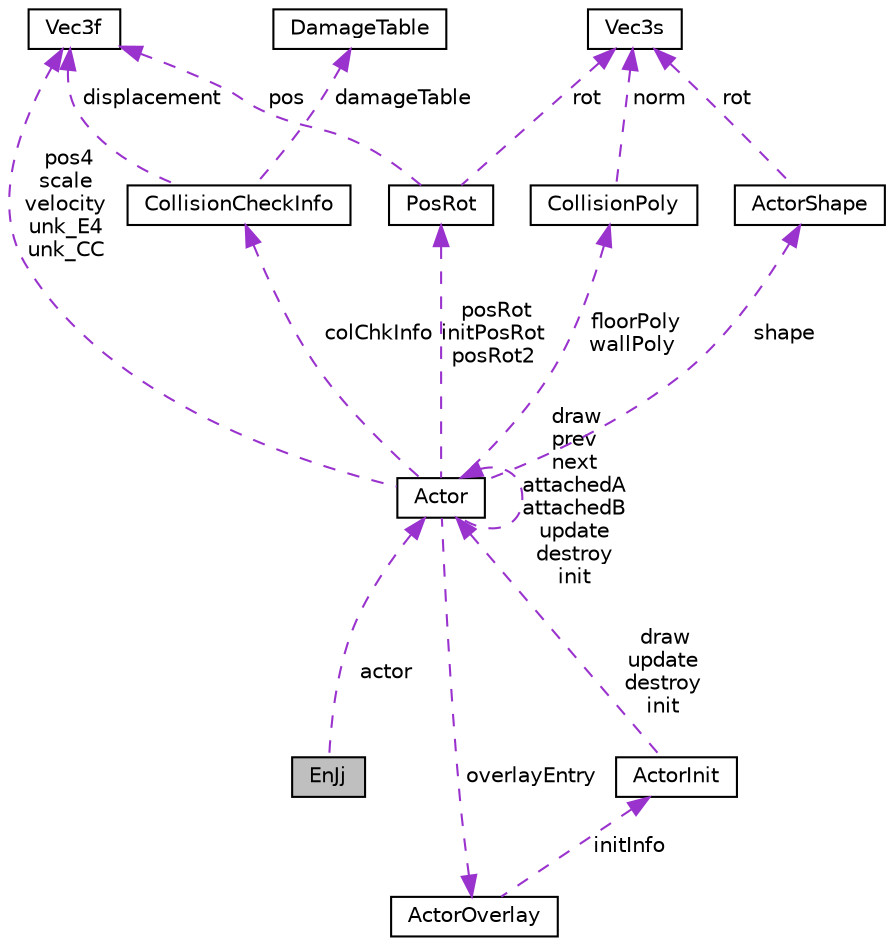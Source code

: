 digraph "EnJj"
{
 // LATEX_PDF_SIZE
  edge [fontname="Helvetica",fontsize="10",labelfontname="Helvetica",labelfontsize="10"];
  node [fontname="Helvetica",fontsize="10",shape=record];
  Node1 [label="EnJj",height=0.2,width=0.4,color="black", fillcolor="grey75", style="filled", fontcolor="black",tooltip=" "];
  Node2 -> Node1 [dir="back",color="darkorchid3",fontsize="10",style="dashed",label=" actor" ,fontname="Helvetica"];
  Node2 [label="Actor",height=0.2,width=0.4,color="black", fillcolor="white", style="filled",URL="$dd/da2/structActor.html",tooltip=" "];
  Node2 -> Node2 [dir="back",color="darkorchid3",fontsize="10",style="dashed",label=" draw\nprev\nnext\nattachedA\nattachedB\nupdate\ndestroy\ninit" ,fontname="Helvetica"];
  Node3 -> Node2 [dir="back",color="darkorchid3",fontsize="10",style="dashed",label=" posRot\ninitPosRot\nposRot2" ,fontname="Helvetica"];
  Node3 [label="PosRot",height=0.2,width=0.4,color="black", fillcolor="white", style="filled",URL="$d5/dba/structPosRot.html",tooltip=" "];
  Node4 -> Node3 [dir="back",color="darkorchid3",fontsize="10",style="dashed",label=" rot" ,fontname="Helvetica"];
  Node4 [label="Vec3s",height=0.2,width=0.4,color="black", fillcolor="white", style="filled",URL="$d8/d79/structVec3s.html",tooltip=" "];
  Node5 -> Node3 [dir="back",color="darkorchid3",fontsize="10",style="dashed",label=" pos" ,fontname="Helvetica"];
  Node5 [label="Vec3f",height=0.2,width=0.4,color="black", fillcolor="white", style="filled",URL="$d0/dc7/structVec3f.html",tooltip=" "];
  Node6 -> Node2 [dir="back",color="darkorchid3",fontsize="10",style="dashed",label=" overlayEntry" ,fontname="Helvetica"];
  Node6 [label="ActorOverlay",height=0.2,width=0.4,color="black", fillcolor="white", style="filled",URL="$d4/d76/structActorOverlay.html",tooltip=" "];
  Node7 -> Node6 [dir="back",color="darkorchid3",fontsize="10",style="dashed",label=" initInfo" ,fontname="Helvetica"];
  Node7 [label="ActorInit",height=0.2,width=0.4,color="black", fillcolor="white", style="filled",URL="$d6/dc9/structActorInit.html",tooltip=" "];
  Node2 -> Node7 [dir="back",color="darkorchid3",fontsize="10",style="dashed",label=" draw\nupdate\ndestroy\ninit" ,fontname="Helvetica"];
  Node8 -> Node2 [dir="back",color="darkorchid3",fontsize="10",style="dashed",label=" shape" ,fontname="Helvetica"];
  Node8 [label="ActorShape",height=0.2,width=0.4,color="black", fillcolor="white", style="filled",URL="$d2/d09/structActorShape.html",tooltip=" "];
  Node4 -> Node8 [dir="back",color="darkorchid3",fontsize="10",style="dashed",label=" rot" ,fontname="Helvetica"];
  Node9 -> Node2 [dir="back",color="darkorchid3",fontsize="10",style="dashed",label=" colChkInfo" ,fontname="Helvetica"];
  Node9 [label="CollisionCheckInfo",height=0.2,width=0.4,color="black", fillcolor="white", style="filled",URL="$d0/d20/structCollisionCheckInfo.html",tooltip=" "];
  Node10 -> Node9 [dir="back",color="darkorchid3",fontsize="10",style="dashed",label=" damageTable" ,fontname="Helvetica"];
  Node10 [label="DamageTable",height=0.2,width=0.4,color="black", fillcolor="white", style="filled",URL="$da/da9/structDamageTable.html",tooltip=" "];
  Node5 -> Node9 [dir="back",color="darkorchid3",fontsize="10",style="dashed",label=" displacement" ,fontname="Helvetica"];
  Node11 -> Node2 [dir="back",color="darkorchid3",fontsize="10",style="dashed",label=" floorPoly\nwallPoly" ,fontname="Helvetica"];
  Node11 [label="CollisionPoly",height=0.2,width=0.4,color="black", fillcolor="white", style="filled",URL="$de/de9/structCollisionPoly.html",tooltip=" "];
  Node4 -> Node11 [dir="back",color="darkorchid3",fontsize="10",style="dashed",label=" norm" ,fontname="Helvetica"];
  Node5 -> Node2 [dir="back",color="darkorchid3",fontsize="10",style="dashed",label=" pos4\nscale\nvelocity\nunk_E4\nunk_CC" ,fontname="Helvetica"];
}
